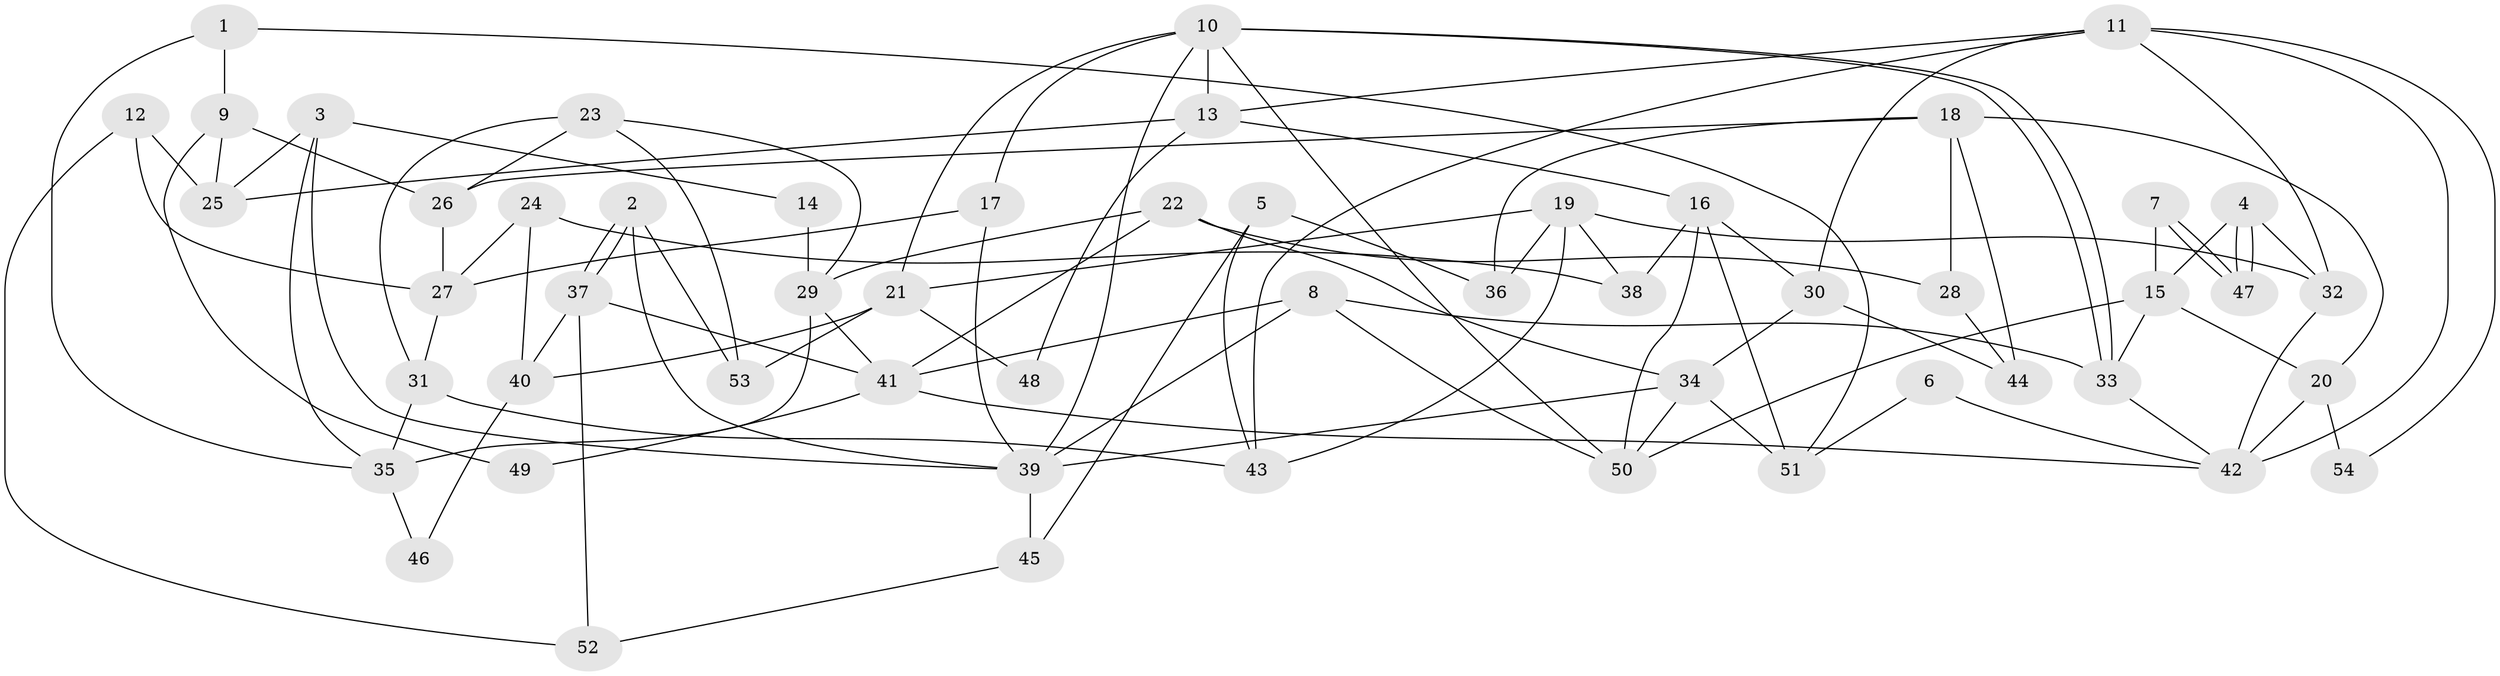 // coarse degree distribution, {6: 0.16666666666666666, 5: 0.2, 4: 0.3, 2: 0.06666666666666667, 8: 0.06666666666666667, 7: 0.1, 3: 0.1}
// Generated by graph-tools (version 1.1) at 2025/24/03/03/25 07:24:02]
// undirected, 54 vertices, 108 edges
graph export_dot {
graph [start="1"]
  node [color=gray90,style=filled];
  1;
  2;
  3;
  4;
  5;
  6;
  7;
  8;
  9;
  10;
  11;
  12;
  13;
  14;
  15;
  16;
  17;
  18;
  19;
  20;
  21;
  22;
  23;
  24;
  25;
  26;
  27;
  28;
  29;
  30;
  31;
  32;
  33;
  34;
  35;
  36;
  37;
  38;
  39;
  40;
  41;
  42;
  43;
  44;
  45;
  46;
  47;
  48;
  49;
  50;
  51;
  52;
  53;
  54;
  1 -- 9;
  1 -- 51;
  1 -- 35;
  2 -- 37;
  2 -- 37;
  2 -- 39;
  2 -- 53;
  3 -- 39;
  3 -- 25;
  3 -- 14;
  3 -- 35;
  4 -- 15;
  4 -- 47;
  4 -- 47;
  4 -- 32;
  5 -- 36;
  5 -- 43;
  5 -- 45;
  6 -- 51;
  6 -- 42;
  7 -- 47;
  7 -- 47;
  7 -- 15;
  8 -- 33;
  8 -- 39;
  8 -- 41;
  8 -- 50;
  9 -- 26;
  9 -- 25;
  9 -- 49;
  10 -- 39;
  10 -- 33;
  10 -- 33;
  10 -- 13;
  10 -- 17;
  10 -- 21;
  10 -- 50;
  11 -- 32;
  11 -- 13;
  11 -- 30;
  11 -- 42;
  11 -- 43;
  11 -- 54;
  12 -- 27;
  12 -- 52;
  12 -- 25;
  13 -- 16;
  13 -- 25;
  13 -- 48;
  14 -- 29;
  15 -- 33;
  15 -- 50;
  15 -- 20;
  16 -- 30;
  16 -- 50;
  16 -- 38;
  16 -- 51;
  17 -- 27;
  17 -- 39;
  18 -- 28;
  18 -- 20;
  18 -- 26;
  18 -- 36;
  18 -- 44;
  19 -- 21;
  19 -- 32;
  19 -- 36;
  19 -- 38;
  19 -- 43;
  20 -- 42;
  20 -- 54;
  21 -- 53;
  21 -- 40;
  21 -- 48;
  22 -- 29;
  22 -- 41;
  22 -- 28;
  22 -- 34;
  23 -- 31;
  23 -- 26;
  23 -- 29;
  23 -- 53;
  24 -- 38;
  24 -- 40;
  24 -- 27;
  26 -- 27;
  27 -- 31;
  28 -- 44;
  29 -- 35;
  29 -- 41;
  30 -- 34;
  30 -- 44;
  31 -- 35;
  31 -- 43;
  32 -- 42;
  33 -- 42;
  34 -- 50;
  34 -- 39;
  34 -- 51;
  35 -- 46;
  37 -- 41;
  37 -- 40;
  37 -- 52;
  39 -- 45;
  40 -- 46;
  41 -- 42;
  41 -- 49;
  45 -- 52;
}
